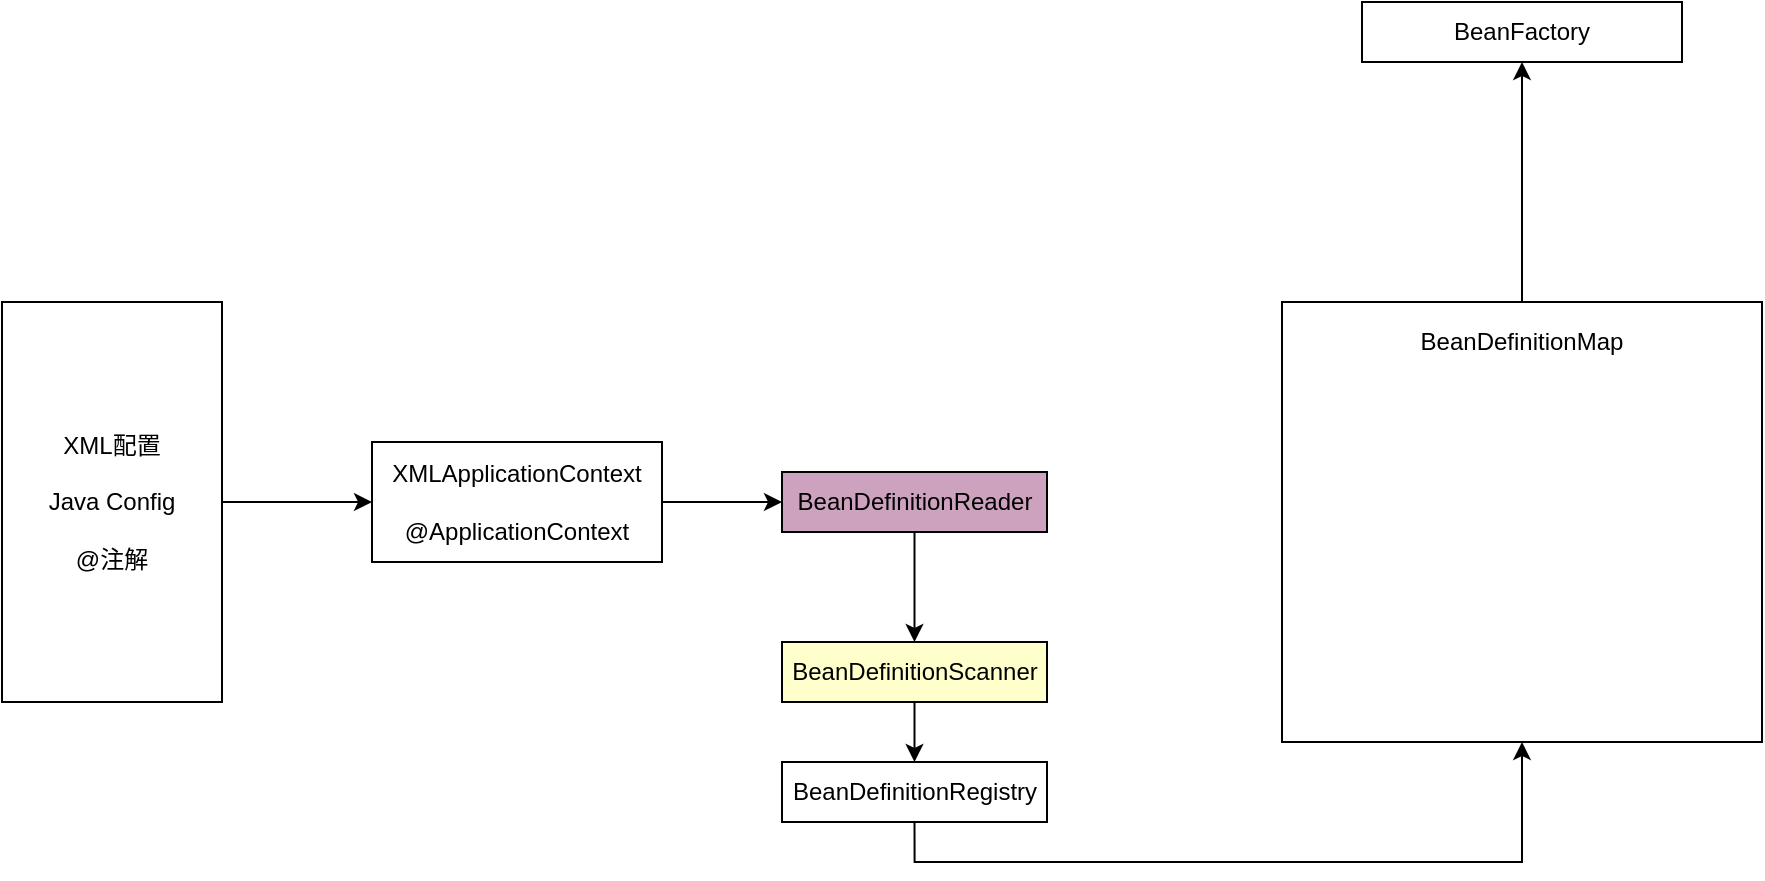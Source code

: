 <mxfile version="14.8.5" type="github">
  <diagram id="PimF_Wanh2Kbo35ScIux" name="Page-1">
    <mxGraphModel dx="834" dy="674" grid="1" gridSize="10" guides="1" tooltips="1" connect="1" arrows="1" fold="1" page="1" pageScale="1" pageWidth="827" pageHeight="1169" math="0" shadow="0">
      <root>
        <mxCell id="0" />
        <mxCell id="1" parent="0" />
        <mxCell id="y2ZCvFs-fsvaWrtGRpLE-3" value="" style="edgeStyle=orthogonalEdgeStyle;rounded=0;orthogonalLoop=1;jettySize=auto;html=1;" edge="1" parent="1" source="y2ZCvFs-fsvaWrtGRpLE-1" target="y2ZCvFs-fsvaWrtGRpLE-2">
          <mxGeometry relative="1" as="geometry" />
        </mxCell>
        <mxCell id="y2ZCvFs-fsvaWrtGRpLE-1" value="XML配置&lt;br&gt;&lt;br&gt;Java Config&lt;br&gt;&lt;br&gt;@注解" style="rounded=0;whiteSpace=wrap;html=1;" vertex="1" parent="1">
          <mxGeometry x="200" y="280" width="110" height="200" as="geometry" />
        </mxCell>
        <mxCell id="y2ZCvFs-fsvaWrtGRpLE-5" value="" style="edgeStyle=orthogonalEdgeStyle;rounded=0;orthogonalLoop=1;jettySize=auto;html=1;" edge="1" parent="1" source="y2ZCvFs-fsvaWrtGRpLE-2" target="y2ZCvFs-fsvaWrtGRpLE-4">
          <mxGeometry relative="1" as="geometry" />
        </mxCell>
        <mxCell id="y2ZCvFs-fsvaWrtGRpLE-2" value="XMLApplicationContext&lt;br&gt;&lt;br&gt;@ApplicationContext" style="whiteSpace=wrap;html=1;rounded=0;" vertex="1" parent="1">
          <mxGeometry x="385" y="350" width="145" height="60" as="geometry" />
        </mxCell>
        <mxCell id="y2ZCvFs-fsvaWrtGRpLE-12" style="edgeStyle=orthogonalEdgeStyle;rounded=0;orthogonalLoop=1;jettySize=auto;html=1;exitX=0.5;exitY=1;exitDx=0;exitDy=0;entryX=0.5;entryY=0;entryDx=0;entryDy=0;" edge="1" parent="1" source="y2ZCvFs-fsvaWrtGRpLE-4" target="y2ZCvFs-fsvaWrtGRpLE-6">
          <mxGeometry relative="1" as="geometry" />
        </mxCell>
        <mxCell id="y2ZCvFs-fsvaWrtGRpLE-4" value="BeanDefinitionReader" style="whiteSpace=wrap;html=1;rounded=0;fillColor=#CDA2BE;" vertex="1" parent="1">
          <mxGeometry x="590" y="365" width="132.5" height="30" as="geometry" />
        </mxCell>
        <mxCell id="y2ZCvFs-fsvaWrtGRpLE-13" style="edgeStyle=orthogonalEdgeStyle;rounded=0;orthogonalLoop=1;jettySize=auto;html=1;exitX=0.5;exitY=1;exitDx=0;exitDy=0;entryX=0.5;entryY=0;entryDx=0;entryDy=0;" edge="1" parent="1" source="y2ZCvFs-fsvaWrtGRpLE-6" target="y2ZCvFs-fsvaWrtGRpLE-7">
          <mxGeometry relative="1" as="geometry" />
        </mxCell>
        <mxCell id="y2ZCvFs-fsvaWrtGRpLE-6" value="BeanDefinitionScanner" style="whiteSpace=wrap;html=1;rounded=0;fillColor=#FFFFCC;" vertex="1" parent="1">
          <mxGeometry x="590" y="450" width="132.5" height="30" as="geometry" />
        </mxCell>
        <mxCell id="y2ZCvFs-fsvaWrtGRpLE-14" style="edgeStyle=orthogonalEdgeStyle;rounded=0;orthogonalLoop=1;jettySize=auto;html=1;exitX=0.5;exitY=1;exitDx=0;exitDy=0;entryX=0.5;entryY=1;entryDx=0;entryDy=0;" edge="1" parent="1" source="y2ZCvFs-fsvaWrtGRpLE-7" target="y2ZCvFs-fsvaWrtGRpLE-8">
          <mxGeometry relative="1" as="geometry" />
        </mxCell>
        <mxCell id="y2ZCvFs-fsvaWrtGRpLE-7" value="BeanDefinitionRegistry" style="whiteSpace=wrap;html=1;rounded=0;fillColor=#FFFFFF;" vertex="1" parent="1">
          <mxGeometry x="590" y="510" width="132.5" height="30" as="geometry" />
        </mxCell>
        <mxCell id="y2ZCvFs-fsvaWrtGRpLE-16" style="edgeStyle=orthogonalEdgeStyle;rounded=0;orthogonalLoop=1;jettySize=auto;html=1;exitX=0.5;exitY=0;exitDx=0;exitDy=0;entryX=0.5;entryY=1;entryDx=0;entryDy=0;" edge="1" parent="1" source="y2ZCvFs-fsvaWrtGRpLE-8" target="y2ZCvFs-fsvaWrtGRpLE-15">
          <mxGeometry relative="1" as="geometry" />
        </mxCell>
        <mxCell id="y2ZCvFs-fsvaWrtGRpLE-8" value="" style="rounded=0;whiteSpace=wrap;html=1;fillColor=#FFFFFF;" vertex="1" parent="1">
          <mxGeometry x="840" y="280" width="240" height="220" as="geometry" />
        </mxCell>
        <mxCell id="y2ZCvFs-fsvaWrtGRpLE-9" value="BeanDefinitionMap" style="text;html=1;strokeColor=none;fillColor=none;align=center;verticalAlign=middle;whiteSpace=wrap;rounded=0;" vertex="1" parent="1">
          <mxGeometry x="900" y="290" width="120" height="20" as="geometry" />
        </mxCell>
        <mxCell id="y2ZCvFs-fsvaWrtGRpLE-15" value="BeanFactory" style="rounded=0;whiteSpace=wrap;html=1;fillColor=#FFFFFF;" vertex="1" parent="1">
          <mxGeometry x="880" y="130" width="160" height="30" as="geometry" />
        </mxCell>
      </root>
    </mxGraphModel>
  </diagram>
</mxfile>
